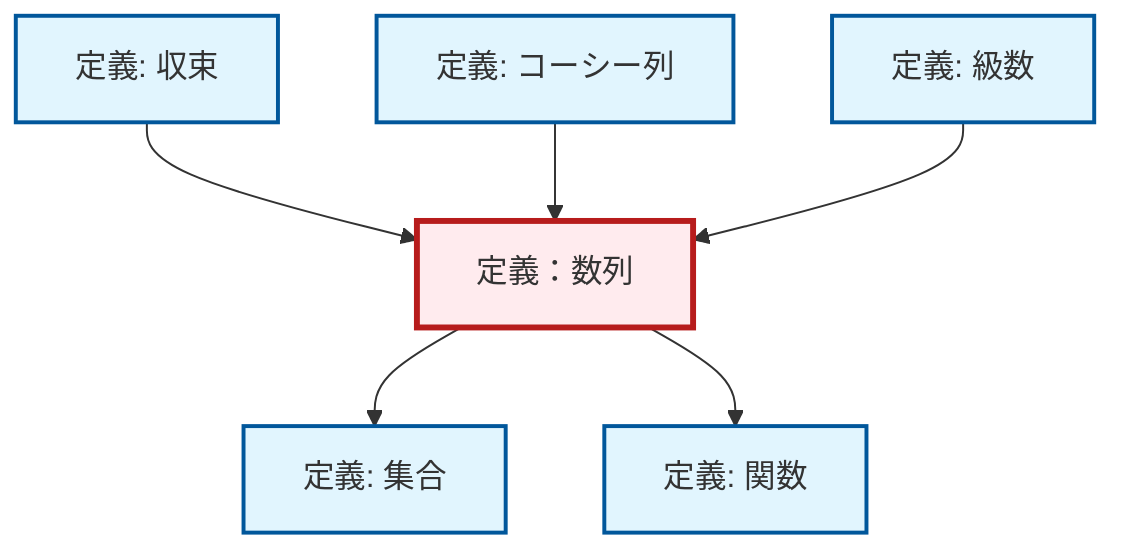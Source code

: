 graph TD
    classDef definition fill:#e1f5fe,stroke:#01579b,stroke-width:2px
    classDef theorem fill:#f3e5f5,stroke:#4a148c,stroke-width:2px
    classDef axiom fill:#fff3e0,stroke:#e65100,stroke-width:2px
    classDef example fill:#e8f5e9,stroke:#1b5e20,stroke-width:2px
    classDef current fill:#ffebee,stroke:#b71c1c,stroke-width:3px
    def-sequence["定義：数列"]:::definition
    def-function["定義: 関数"]:::definition
    def-convergence["定義: 収束"]:::definition
    def-series["定義: 級数"]:::definition
    def-set["定義: 集合"]:::definition
    def-cauchy-sequence["定義: コーシー列"]:::definition
    def-convergence --> def-sequence
    def-cauchy-sequence --> def-sequence
    def-sequence --> def-set
    def-sequence --> def-function
    def-series --> def-sequence
    class def-sequence current